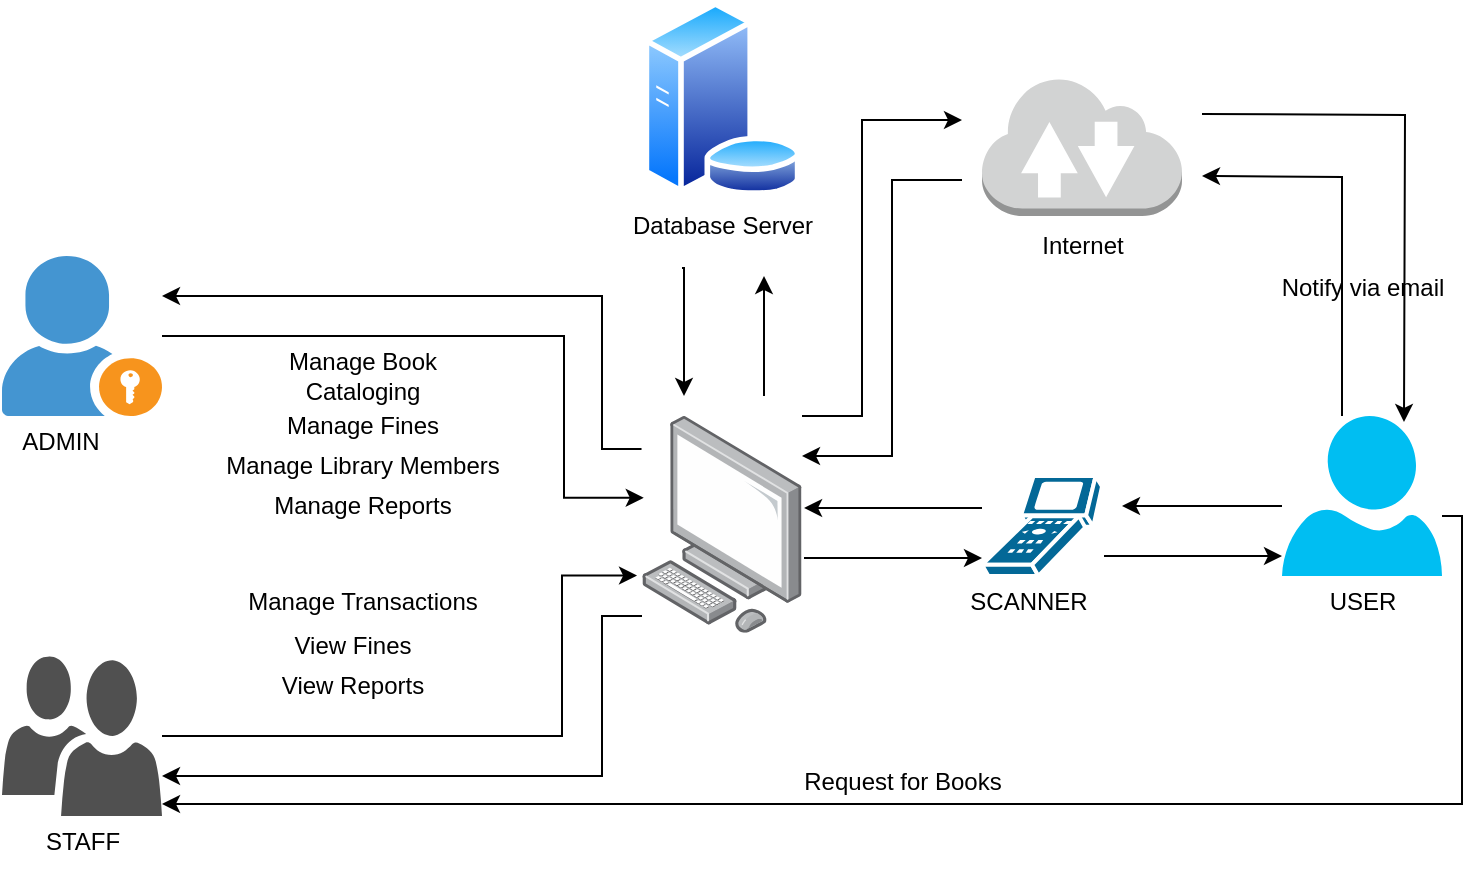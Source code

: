 <mxfile version="22.1.2" type="github">
  <diagram name="Page-1" id="on3lXjrbku3OEMFmnaN-">
    <mxGraphModel dx="880" dy="468" grid="1" gridSize="10" guides="1" tooltips="1" connect="1" arrows="1" fold="1" page="1" pageScale="1" pageWidth="850" pageHeight="1100" math="0" shadow="0">
      <root>
        <mxCell id="0" />
        <mxCell id="1" parent="0" />
        <mxCell id="QDIh8MvFq-9qs7UtXMdY-20" style="edgeStyle=orthogonalEdgeStyle;rounded=0;orthogonalLoop=1;jettySize=auto;html=1;exitX=-0.003;exitY=0.152;exitDx=0;exitDy=0;exitPerimeter=0;" parent="1" source="QDIh8MvFq-9qs7UtXMdY-1" edge="1">
          <mxGeometry relative="1" as="geometry">
            <mxPoint x="160" y="180" as="targetPoint" />
            <Array as="points">
              <mxPoint x="380" y="257" />
              <mxPoint x="380" y="180" />
              <mxPoint x="160" y="180" />
            </Array>
          </mxGeometry>
        </mxCell>
        <mxCell id="QDIh8MvFq-9qs7UtXMdY-21" style="edgeStyle=orthogonalEdgeStyle;rounded=0;orthogonalLoop=1;jettySize=auto;html=1;" parent="1" source="QDIh8MvFq-9qs7UtXMdY-1" target="QDIh8MvFq-9qs7UtXMdY-11" edge="1">
          <mxGeometry relative="1" as="geometry">
            <mxPoint x="170" y="420" as="targetPoint" />
            <Array as="points">
              <mxPoint x="380" y="340" />
              <mxPoint x="380" y="420" />
            </Array>
          </mxGeometry>
        </mxCell>
        <mxCell id="QDIh8MvFq-9qs7UtXMdY-1" value="" style="image;points=[];aspect=fixed;html=1;align=center;shadow=0;dashed=0;image=img/lib/allied_telesis/computer_and_terminals/Personal_Computer.svg;" parent="1" vertex="1">
          <mxGeometry x="400" y="240" width="80" height="108.43" as="geometry" />
        </mxCell>
        <mxCell id="QDIh8MvFq-9qs7UtXMdY-2" value="" style="shadow=0;dashed=0;html=1;strokeColor=none;fillColor=#4495D1;labelPosition=center;verticalLabelPosition=bottom;verticalAlign=top;align=center;outlineConnect=0;shape=mxgraph.veeam.portal_admin;" parent="1" vertex="1">
          <mxGeometry x="80" y="160" width="80" height="80" as="geometry" />
        </mxCell>
        <mxCell id="QDIh8MvFq-9qs7UtXMdY-3" style="edgeStyle=orthogonalEdgeStyle;rounded=0;orthogonalLoop=1;jettySize=auto;html=1;entryX=0.011;entryY=0.377;entryDx=0;entryDy=0;entryPerimeter=0;" parent="1" source="QDIh8MvFq-9qs7UtXMdY-2" target="QDIh8MvFq-9qs7UtXMdY-1" edge="1">
          <mxGeometry relative="1" as="geometry">
            <Array as="points">
              <mxPoint x="361" y="200" />
            </Array>
          </mxGeometry>
        </mxCell>
        <mxCell id="QDIh8MvFq-9qs7UtXMdY-5" value="Manage Book&lt;br&gt;Cataloging" style="text;html=1;align=center;verticalAlign=middle;resizable=0;points=[];autosize=1;strokeColor=none;fillColor=none;" parent="1" vertex="1">
          <mxGeometry x="210" y="200" width="100" height="40" as="geometry" />
        </mxCell>
        <mxCell id="QDIh8MvFq-9qs7UtXMdY-6" value="Manage Fines" style="text;html=1;align=center;verticalAlign=middle;resizable=0;points=[];autosize=1;strokeColor=none;fillColor=none;" parent="1" vertex="1">
          <mxGeometry x="210" y="230" width="100" height="30" as="geometry" />
        </mxCell>
        <mxCell id="QDIh8MvFq-9qs7UtXMdY-7" value="Manage Library Members" style="text;html=1;align=center;verticalAlign=middle;resizable=0;points=[];autosize=1;strokeColor=none;fillColor=none;" parent="1" vertex="1">
          <mxGeometry x="180" y="250" width="160" height="30" as="geometry" />
        </mxCell>
        <mxCell id="QDIh8MvFq-9qs7UtXMdY-9" value="Manage Reports" style="text;html=1;align=center;verticalAlign=middle;resizable=0;points=[];autosize=1;strokeColor=none;fillColor=none;" parent="1" vertex="1">
          <mxGeometry x="205" y="270" width="110" height="30" as="geometry" />
        </mxCell>
        <mxCell id="QDIh8MvFq-9qs7UtXMdY-11" value="" style="sketch=0;pointerEvents=1;shadow=0;dashed=0;html=1;strokeColor=none;labelPosition=center;verticalLabelPosition=bottom;verticalAlign=top;align=center;fillColor=#505050;shape=mxgraph.mscae.intune.user_group" parent="1" vertex="1">
          <mxGeometry x="80" y="360" width="80" height="80" as="geometry" />
        </mxCell>
        <mxCell id="QDIh8MvFq-9qs7UtXMdY-13" style="edgeStyle=orthogonalEdgeStyle;rounded=0;orthogonalLoop=1;jettySize=auto;html=1;entryX=-0.031;entryY=0.736;entryDx=0;entryDy=0;entryPerimeter=0;" parent="1" source="QDIh8MvFq-9qs7UtXMdY-11" target="QDIh8MvFq-9qs7UtXMdY-1" edge="1">
          <mxGeometry relative="1" as="geometry">
            <Array as="points">
              <mxPoint x="360" y="400" />
              <mxPoint x="360" y="320" />
            </Array>
          </mxGeometry>
        </mxCell>
        <mxCell id="QDIh8MvFq-9qs7UtXMdY-14" value="Manage Transactions" style="text;html=1;align=center;verticalAlign=middle;resizable=0;points=[];autosize=1;strokeColor=none;fillColor=none;" parent="1" vertex="1">
          <mxGeometry x="190" y="318.43" width="140" height="30" as="geometry" />
        </mxCell>
        <mxCell id="QDIh8MvFq-9qs7UtXMdY-15" value="View Fines" style="text;html=1;align=center;verticalAlign=middle;resizable=0;points=[];autosize=1;strokeColor=none;fillColor=none;" parent="1" vertex="1">
          <mxGeometry x="215" y="340" width="80" height="30" as="geometry" />
        </mxCell>
        <mxCell id="QDIh8MvFq-9qs7UtXMdY-17" value="View Reports" style="text;html=1;align=center;verticalAlign=middle;resizable=0;points=[];autosize=1;strokeColor=none;fillColor=none;" parent="1" vertex="1">
          <mxGeometry x="210" y="360" width="90" height="30" as="geometry" />
        </mxCell>
        <mxCell id="wievJ8HCAuLmgO6l-aq3-15" style="edgeStyle=orthogonalEdgeStyle;rounded=0;orthogonalLoop=1;jettySize=auto;html=1;" parent="1" edge="1">
          <mxGeometry relative="1" as="geometry">
            <mxPoint x="421" y="230" as="targetPoint" />
            <mxPoint x="420" y="166" as="sourcePoint" />
            <Array as="points">
              <mxPoint x="421" y="166" />
            </Array>
          </mxGeometry>
        </mxCell>
        <mxCell id="wievJ8HCAuLmgO6l-aq3-16" style="edgeStyle=orthogonalEdgeStyle;rounded=0;orthogonalLoop=1;jettySize=auto;html=1;exitX=0.75;exitY=1;exitDx=0;exitDy=0;" parent="1" edge="1">
          <mxGeometry relative="1" as="geometry">
            <mxPoint x="461" y="170" as="targetPoint" />
            <mxPoint x="461" y="230" as="sourcePoint" />
          </mxGeometry>
        </mxCell>
        <mxCell id="wievJ8HCAuLmgO6l-aq3-1" value="" style="shape=mxgraph.cisco.computers_and_peripherals.scanner;html=1;pointerEvents=1;dashed=0;fillColor=#036897;strokeColor=#ffffff;strokeWidth=2;verticalLabelPosition=bottom;verticalAlign=top;align=center;outlineConnect=0;" parent="1" vertex="1">
          <mxGeometry x="570" y="270" width="60" height="50" as="geometry" />
        </mxCell>
        <mxCell id="wievJ8HCAuLmgO6l-aq3-8" style="edgeStyle=orthogonalEdgeStyle;rounded=0;orthogonalLoop=1;jettySize=auto;html=1;" parent="1" edge="1">
          <mxGeometry relative="1" as="geometry">
            <mxPoint x="640" y="285" as="targetPoint" />
            <mxPoint x="720" y="285" as="sourcePoint" />
          </mxGeometry>
        </mxCell>
        <mxCell id="wievJ8HCAuLmgO6l-aq3-3" value="" style="verticalLabelPosition=bottom;html=1;verticalAlign=top;align=center;strokeColor=none;fillColor=#00BEF2;shape=mxgraph.azure.user;" parent="1" vertex="1">
          <mxGeometry x="720" y="240" width="80" height="80" as="geometry" />
        </mxCell>
        <mxCell id="wievJ8HCAuLmgO6l-aq3-4" value="ADMIN" style="text;html=1;align=center;verticalAlign=middle;resizable=0;points=[];autosize=1;strokeColor=none;fillColor=none;" parent="1" vertex="1">
          <mxGeometry x="79" y="238" width="60" height="30" as="geometry" />
        </mxCell>
        <mxCell id="wievJ8HCAuLmgO6l-aq3-5" value="STAFF" style="text;html=1;align=center;verticalAlign=middle;resizable=0;points=[];autosize=1;strokeColor=none;fillColor=none;" parent="1" vertex="1">
          <mxGeometry x="90" y="438" width="60" height="30" as="geometry" />
        </mxCell>
        <mxCell id="wievJ8HCAuLmgO6l-aq3-6" value="SCANNER&lt;br&gt;" style="text;html=1;align=center;verticalAlign=middle;resizable=0;points=[];autosize=1;strokeColor=none;fillColor=none;" parent="1" vertex="1">
          <mxGeometry x="553" y="318" width="80" height="30" as="geometry" />
        </mxCell>
        <mxCell id="wievJ8HCAuLmgO6l-aq3-7" value="USER" style="text;html=1;align=center;verticalAlign=middle;resizable=0;points=[];autosize=1;strokeColor=none;fillColor=none;" parent="1" vertex="1">
          <mxGeometry x="730" y="318" width="60" height="30" as="geometry" />
        </mxCell>
        <mxCell id="wievJ8HCAuLmgO6l-aq3-9" style="edgeStyle=orthogonalEdgeStyle;rounded=0;orthogonalLoop=1;jettySize=auto;html=1;entryX=1.013;entryY=0.424;entryDx=0;entryDy=0;entryPerimeter=0;" parent="1" source="wievJ8HCAuLmgO6l-aq3-1" target="QDIh8MvFq-9qs7UtXMdY-1" edge="1">
          <mxGeometry relative="1" as="geometry">
            <Array as="points">
              <mxPoint x="540" y="286" />
              <mxPoint x="540" y="286" />
            </Array>
          </mxGeometry>
        </mxCell>
        <mxCell id="wievJ8HCAuLmgO6l-aq3-10" style="edgeStyle=orthogonalEdgeStyle;rounded=0;orthogonalLoop=1;jettySize=auto;html=1;entryX=1.013;entryY=0.424;entryDx=0;entryDy=0;entryPerimeter=0;" parent="1" edge="1">
          <mxGeometry relative="1" as="geometry">
            <mxPoint x="481" y="311" as="sourcePoint" />
            <mxPoint x="570" y="311" as="targetPoint" />
            <Array as="points">
              <mxPoint x="511" y="311" />
              <mxPoint x="511" y="311" />
            </Array>
          </mxGeometry>
        </mxCell>
        <mxCell id="wievJ8HCAuLmgO6l-aq3-11" style="edgeStyle=orthogonalEdgeStyle;rounded=0;orthogonalLoop=1;jettySize=auto;html=1;entryX=1.013;entryY=0.424;entryDx=0;entryDy=0;entryPerimeter=0;" parent="1" edge="1">
          <mxGeometry relative="1" as="geometry">
            <mxPoint x="631" y="310" as="sourcePoint" />
            <mxPoint x="720" y="310" as="targetPoint" />
            <Array as="points">
              <mxPoint x="661" y="310" />
              <mxPoint x="661" y="310" />
            </Array>
          </mxGeometry>
        </mxCell>
        <mxCell id="wievJ8HCAuLmgO6l-aq3-12" style="edgeStyle=orthogonalEdgeStyle;rounded=0;orthogonalLoop=1;jettySize=auto;html=1;entryX=1;entryY=0.925;entryDx=0;entryDy=0;entryPerimeter=0;" parent="1" target="QDIh8MvFq-9qs7UtXMdY-11" edge="1">
          <mxGeometry relative="1" as="geometry">
            <Array as="points">
              <mxPoint x="810" y="434" />
            </Array>
            <mxPoint x="800" y="290" as="sourcePoint" />
          </mxGeometry>
        </mxCell>
        <mxCell id="wievJ8HCAuLmgO6l-aq3-13" value="Request for Books" style="text;html=1;align=center;verticalAlign=middle;resizable=0;points=[];autosize=1;strokeColor=none;fillColor=none;" parent="1" vertex="1">
          <mxGeometry x="470" y="408" width="120" height="30" as="geometry" />
        </mxCell>
        <mxCell id="wievJ8HCAuLmgO6l-aq3-19" value="" style="image;aspect=fixed;perimeter=ellipsePerimeter;html=1;align=center;shadow=0;dashed=0;spacingTop=3;image=img/lib/active_directory/database_server.svg;" parent="1" vertex="1">
          <mxGeometry x="400" y="32.44" width="80" height="97.56" as="geometry" />
        </mxCell>
        <mxCell id="wievJ8HCAuLmgO6l-aq3-22" value="Database Server" style="text;html=1;align=center;verticalAlign=middle;resizable=0;points=[];autosize=1;strokeColor=none;fillColor=none;" parent="1" vertex="1">
          <mxGeometry x="385" y="130" width="110" height="30" as="geometry" />
        </mxCell>
        <mxCell id="UYlUIGR6VZG_h9wU8KyX-2" value="Notify via email" style="text;html=1;align=center;verticalAlign=middle;resizable=0;points=[];autosize=1;strokeColor=none;fillColor=none;" parent="1" vertex="1">
          <mxGeometry x="710" y="161" width="100" height="30" as="geometry" />
        </mxCell>
        <mxCell id="tVorMbnQiA_9pU6GCvMv-2" value="" style="outlineConnect=0;dashed=0;verticalLabelPosition=bottom;verticalAlign=top;align=center;html=1;shape=mxgraph.aws3.internet_2;fillColor=#D2D3D3;gradientColor=none;" vertex="1" parent="1">
          <mxGeometry x="570" y="70" width="100" height="70" as="geometry" />
        </mxCell>
        <mxCell id="tVorMbnQiA_9pU6GCvMv-3" style="edgeStyle=orthogonalEdgeStyle;rounded=0;orthogonalLoop=1;jettySize=auto;html=1;endArrow=none;endFill=0;startArrow=classic;startFill=1;" edge="1" parent="1">
          <mxGeometry relative="1" as="geometry">
            <mxPoint x="560" y="92" as="sourcePoint" />
            <mxPoint x="480" y="240" as="targetPoint" />
            <Array as="points">
              <mxPoint x="510" y="92" />
              <mxPoint x="510" y="240" />
              <mxPoint x="480" y="240" />
            </Array>
          </mxGeometry>
        </mxCell>
        <mxCell id="tVorMbnQiA_9pU6GCvMv-4" style="edgeStyle=orthogonalEdgeStyle;rounded=0;orthogonalLoop=1;jettySize=auto;html=1;" edge="1" parent="1">
          <mxGeometry relative="1" as="geometry">
            <mxPoint x="560" y="122" as="sourcePoint" />
            <mxPoint x="480" y="260" as="targetPoint" />
            <Array as="points">
              <mxPoint x="525" y="122" />
              <mxPoint x="525" y="260" />
              <mxPoint x="480" y="260" />
            </Array>
          </mxGeometry>
        </mxCell>
        <mxCell id="tVorMbnQiA_9pU6GCvMv-5" style="edgeStyle=orthogonalEdgeStyle;rounded=0;orthogonalLoop=1;jettySize=auto;html=1;" edge="1" parent="1">
          <mxGeometry relative="1" as="geometry">
            <mxPoint x="680" y="89" as="sourcePoint" />
            <mxPoint x="781" y="243" as="targetPoint" />
          </mxGeometry>
        </mxCell>
        <mxCell id="tVorMbnQiA_9pU6GCvMv-6" style="edgeStyle=orthogonalEdgeStyle;rounded=0;orthogonalLoop=1;jettySize=auto;html=1;entryX=0.375;entryY=0;entryDx=0;entryDy=0;entryPerimeter=0;startArrow=classic;startFill=1;endArrow=none;endFill=0;" edge="1" parent="1" target="wievJ8HCAuLmgO6l-aq3-3">
          <mxGeometry relative="1" as="geometry">
            <mxPoint x="680" y="120" as="sourcePoint" />
          </mxGeometry>
        </mxCell>
        <mxCell id="tVorMbnQiA_9pU6GCvMv-13" value="Internet" style="text;html=1;align=center;verticalAlign=middle;resizable=0;points=[];autosize=1;strokeColor=none;fillColor=none;" vertex="1" parent="1">
          <mxGeometry x="590" y="140" width="60" height="30" as="geometry" />
        </mxCell>
      </root>
    </mxGraphModel>
  </diagram>
</mxfile>
